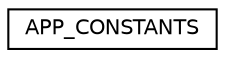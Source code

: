 digraph "Graphical Class Hierarchy"
{
 // LATEX_PDF_SIZE
  edge [fontname="Helvetica",fontsize="10",labelfontname="Helvetica",labelfontsize="10"];
  node [fontname="Helvetica",fontsize="10",shape=record];
  rankdir="LR";
  Node0 [label="APP_CONSTANTS",height=0.2,width=0.4,color="black", fillcolor="white", style="filled",URL="$classAPP__CONSTANTS.html",tooltip=" "];
}
